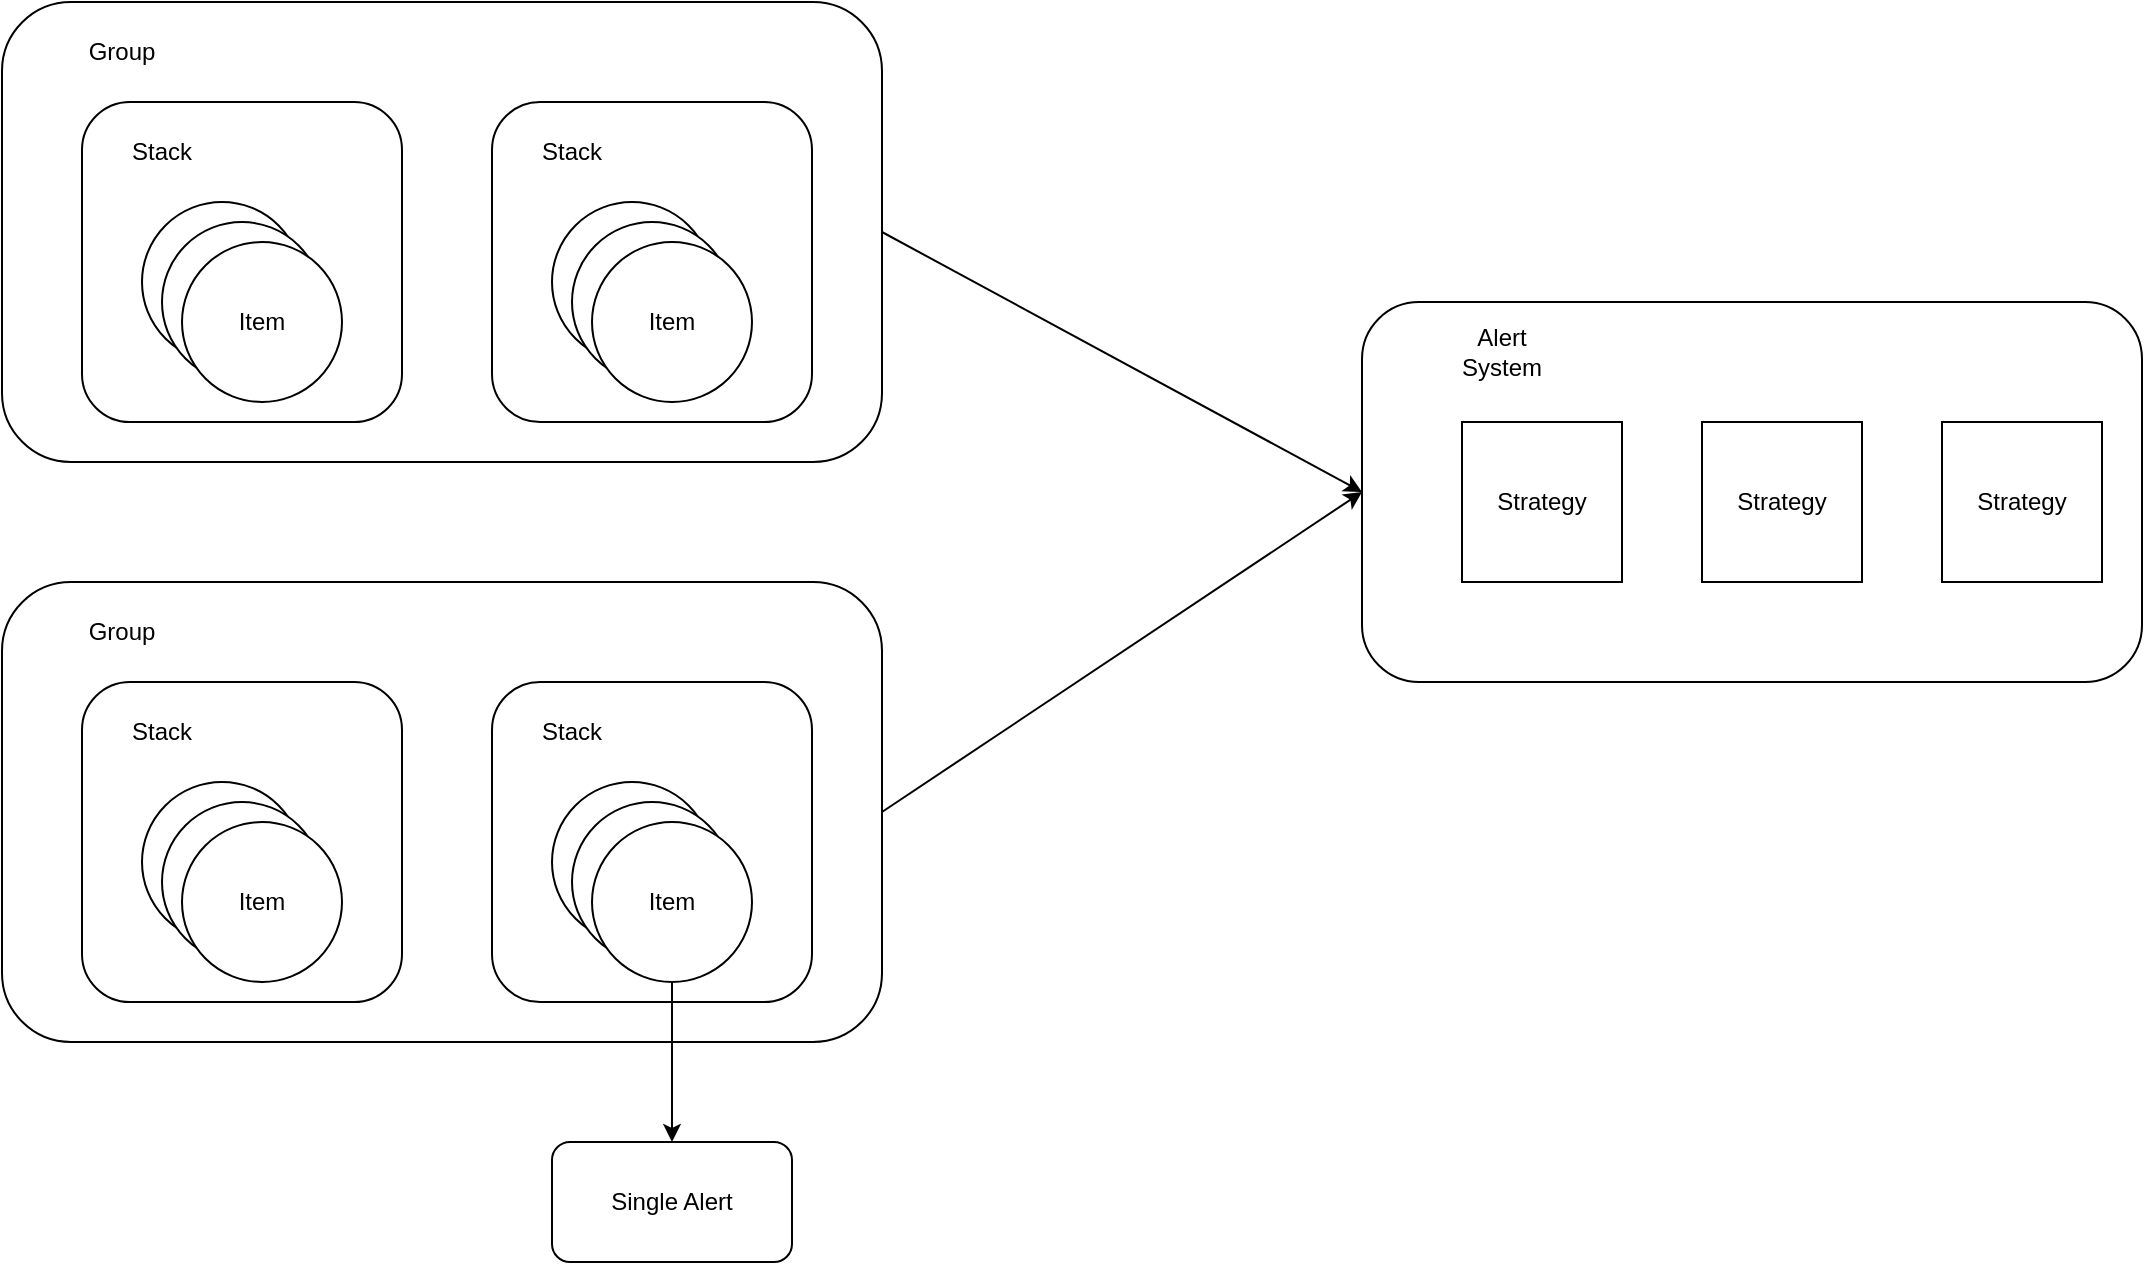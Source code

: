 <mxfile version="22.1.0" type="github">
  <diagram name="Page-1" id="huqNBi7Q3y6rM0tv229O">
    <mxGraphModel dx="1221" dy="649" grid="1" gridSize="10" guides="1" tooltips="1" connect="1" arrows="1" fold="1" page="1" pageScale="1" pageWidth="850" pageHeight="1100" math="0" shadow="0">
      <root>
        <mxCell id="0" />
        <mxCell id="1" parent="0" />
        <mxCell id="Qm-0lW53Z0TX6Xis_3Z1-21" value="" style="rounded=1;whiteSpace=wrap;html=1;" vertex="1" parent="1">
          <mxGeometry x="180" y="30" width="440" height="230" as="geometry" />
        </mxCell>
        <mxCell id="Qm-0lW53Z0TX6Xis_3Z1-8" value="" style="group" vertex="1" connectable="0" parent="1">
          <mxGeometry x="220" y="80" width="160" height="160" as="geometry" />
        </mxCell>
        <mxCell id="Qm-0lW53Z0TX6Xis_3Z1-5" value="" style="rounded=1;whiteSpace=wrap;html=1;" vertex="1" parent="Qm-0lW53Z0TX6Xis_3Z1-8">
          <mxGeometry width="160" height="160" as="geometry" />
        </mxCell>
        <mxCell id="Qm-0lW53Z0TX6Xis_3Z1-1" value="Item" style="ellipse;whiteSpace=wrap;html=1;aspect=fixed;" vertex="1" parent="Qm-0lW53Z0TX6Xis_3Z1-8">
          <mxGeometry x="30" y="50" width="80" height="80" as="geometry" />
        </mxCell>
        <mxCell id="Qm-0lW53Z0TX6Xis_3Z1-2" value="Item" style="ellipse;whiteSpace=wrap;html=1;aspect=fixed;" vertex="1" parent="Qm-0lW53Z0TX6Xis_3Z1-8">
          <mxGeometry x="40" y="60" width="80" height="80" as="geometry" />
        </mxCell>
        <mxCell id="Qm-0lW53Z0TX6Xis_3Z1-3" value="Item" style="ellipse;whiteSpace=wrap;html=1;aspect=fixed;" vertex="1" parent="Qm-0lW53Z0TX6Xis_3Z1-8">
          <mxGeometry x="50" y="70" width="80" height="80" as="geometry" />
        </mxCell>
        <mxCell id="Qm-0lW53Z0TX6Xis_3Z1-6" value="Stack" style="text;html=1;strokeColor=none;fillColor=none;align=center;verticalAlign=middle;whiteSpace=wrap;rounded=0;" vertex="1" parent="Qm-0lW53Z0TX6Xis_3Z1-8">
          <mxGeometry x="10" y="10" width="60" height="30" as="geometry" />
        </mxCell>
        <mxCell id="Qm-0lW53Z0TX6Xis_3Z1-9" value="" style="group" vertex="1" connectable="0" parent="1">
          <mxGeometry x="425" y="80" width="160" height="160" as="geometry" />
        </mxCell>
        <mxCell id="Qm-0lW53Z0TX6Xis_3Z1-10" value="" style="rounded=1;whiteSpace=wrap;html=1;" vertex="1" parent="Qm-0lW53Z0TX6Xis_3Z1-9">
          <mxGeometry width="160" height="160" as="geometry" />
        </mxCell>
        <mxCell id="Qm-0lW53Z0TX6Xis_3Z1-11" value="Item" style="ellipse;whiteSpace=wrap;html=1;aspect=fixed;" vertex="1" parent="Qm-0lW53Z0TX6Xis_3Z1-9">
          <mxGeometry x="30" y="50" width="80" height="80" as="geometry" />
        </mxCell>
        <mxCell id="Qm-0lW53Z0TX6Xis_3Z1-12" value="Item" style="ellipse;whiteSpace=wrap;html=1;aspect=fixed;" vertex="1" parent="Qm-0lW53Z0TX6Xis_3Z1-9">
          <mxGeometry x="40" y="60" width="80" height="80" as="geometry" />
        </mxCell>
        <mxCell id="Qm-0lW53Z0TX6Xis_3Z1-13" value="Item" style="ellipse;whiteSpace=wrap;html=1;aspect=fixed;" vertex="1" parent="Qm-0lW53Z0TX6Xis_3Z1-9">
          <mxGeometry x="50" y="70" width="80" height="80" as="geometry" />
        </mxCell>
        <mxCell id="Qm-0lW53Z0TX6Xis_3Z1-14" value="Stack" style="text;html=1;strokeColor=none;fillColor=none;align=center;verticalAlign=middle;whiteSpace=wrap;rounded=0;" vertex="1" parent="Qm-0lW53Z0TX6Xis_3Z1-9">
          <mxGeometry x="10" y="10" width="60" height="30" as="geometry" />
        </mxCell>
        <mxCell id="Qm-0lW53Z0TX6Xis_3Z1-22" value="Group" style="text;html=1;strokeColor=none;fillColor=none;align=center;verticalAlign=middle;whiteSpace=wrap;rounded=0;" vertex="1" parent="1">
          <mxGeometry x="210" y="40" width="60" height="30" as="geometry" />
        </mxCell>
        <mxCell id="Qm-0lW53Z0TX6Xis_3Z1-23" value="" style="rounded=1;whiteSpace=wrap;html=1;" vertex="1" parent="1">
          <mxGeometry x="180" y="320" width="440" height="230" as="geometry" />
        </mxCell>
        <mxCell id="Qm-0lW53Z0TX6Xis_3Z1-24" value="" style="group" vertex="1" connectable="0" parent="1">
          <mxGeometry x="220" y="370" width="160" height="160" as="geometry" />
        </mxCell>
        <mxCell id="Qm-0lW53Z0TX6Xis_3Z1-25" value="" style="rounded=1;whiteSpace=wrap;html=1;" vertex="1" parent="Qm-0lW53Z0TX6Xis_3Z1-24">
          <mxGeometry width="160" height="160" as="geometry" />
        </mxCell>
        <mxCell id="Qm-0lW53Z0TX6Xis_3Z1-26" value="Item" style="ellipse;whiteSpace=wrap;html=1;aspect=fixed;" vertex="1" parent="Qm-0lW53Z0TX6Xis_3Z1-24">
          <mxGeometry x="30" y="50" width="80" height="80" as="geometry" />
        </mxCell>
        <mxCell id="Qm-0lW53Z0TX6Xis_3Z1-27" value="Item" style="ellipse;whiteSpace=wrap;html=1;aspect=fixed;" vertex="1" parent="Qm-0lW53Z0TX6Xis_3Z1-24">
          <mxGeometry x="40" y="60" width="80" height="80" as="geometry" />
        </mxCell>
        <mxCell id="Qm-0lW53Z0TX6Xis_3Z1-28" value="Item" style="ellipse;whiteSpace=wrap;html=1;aspect=fixed;" vertex="1" parent="Qm-0lW53Z0TX6Xis_3Z1-24">
          <mxGeometry x="50" y="70" width="80" height="80" as="geometry" />
        </mxCell>
        <mxCell id="Qm-0lW53Z0TX6Xis_3Z1-29" value="Stack" style="text;html=1;strokeColor=none;fillColor=none;align=center;verticalAlign=middle;whiteSpace=wrap;rounded=0;" vertex="1" parent="Qm-0lW53Z0TX6Xis_3Z1-24">
          <mxGeometry x="10" y="10" width="60" height="30" as="geometry" />
        </mxCell>
        <mxCell id="Qm-0lW53Z0TX6Xis_3Z1-30" value="" style="group" vertex="1" connectable="0" parent="1">
          <mxGeometry x="425" y="370" width="160" height="160" as="geometry" />
        </mxCell>
        <mxCell id="Qm-0lW53Z0TX6Xis_3Z1-31" value="" style="rounded=1;whiteSpace=wrap;html=1;" vertex="1" parent="Qm-0lW53Z0TX6Xis_3Z1-30">
          <mxGeometry width="160" height="160" as="geometry" />
        </mxCell>
        <mxCell id="Qm-0lW53Z0TX6Xis_3Z1-32" value="Item" style="ellipse;whiteSpace=wrap;html=1;aspect=fixed;" vertex="1" parent="Qm-0lW53Z0TX6Xis_3Z1-30">
          <mxGeometry x="30" y="50" width="80" height="80" as="geometry" />
        </mxCell>
        <mxCell id="Qm-0lW53Z0TX6Xis_3Z1-33" value="Item" style="ellipse;whiteSpace=wrap;html=1;aspect=fixed;" vertex="1" parent="Qm-0lW53Z0TX6Xis_3Z1-30">
          <mxGeometry x="40" y="60" width="80" height="80" as="geometry" />
        </mxCell>
        <mxCell id="Qm-0lW53Z0TX6Xis_3Z1-34" value="Item" style="ellipse;whiteSpace=wrap;html=1;aspect=fixed;" vertex="1" parent="Qm-0lW53Z0TX6Xis_3Z1-30">
          <mxGeometry x="50" y="70" width="80" height="80" as="geometry" />
        </mxCell>
        <mxCell id="Qm-0lW53Z0TX6Xis_3Z1-35" value="Stack" style="text;html=1;strokeColor=none;fillColor=none;align=center;verticalAlign=middle;whiteSpace=wrap;rounded=0;" vertex="1" parent="Qm-0lW53Z0TX6Xis_3Z1-30">
          <mxGeometry x="10" y="10" width="60" height="30" as="geometry" />
        </mxCell>
        <mxCell id="Qm-0lW53Z0TX6Xis_3Z1-36" value="Group" style="text;html=1;strokeColor=none;fillColor=none;align=center;verticalAlign=middle;whiteSpace=wrap;rounded=0;" vertex="1" parent="1">
          <mxGeometry x="210" y="330" width="60" height="30" as="geometry" />
        </mxCell>
        <mxCell id="Qm-0lW53Z0TX6Xis_3Z1-43" value="" style="endArrow=classic;html=1;rounded=0;exitX=1;exitY=0.5;exitDx=0;exitDy=0;entryX=0;entryY=0.5;entryDx=0;entryDy=0;" edge="1" parent="1" source="Qm-0lW53Z0TX6Xis_3Z1-21" target="Qm-0lW53Z0TX6Xis_3Z1-44">
          <mxGeometry width="50" height="50" relative="1" as="geometry">
            <mxPoint x="400" y="280" as="sourcePoint" />
            <mxPoint x="720" y="270" as="targetPoint" />
          </mxGeometry>
        </mxCell>
        <mxCell id="Qm-0lW53Z0TX6Xis_3Z1-44" value="" style="rounded=1;whiteSpace=wrap;html=1;" vertex="1" parent="1">
          <mxGeometry x="860" y="180" width="390" height="190" as="geometry" />
        </mxCell>
        <mxCell id="Qm-0lW53Z0TX6Xis_3Z1-45" value="" style="endArrow=classic;html=1;rounded=0;exitX=1;exitY=0.5;exitDx=0;exitDy=0;entryX=0;entryY=0.5;entryDx=0;entryDy=0;" edge="1" parent="1" source="Qm-0lW53Z0TX6Xis_3Z1-23" target="Qm-0lW53Z0TX6Xis_3Z1-44">
          <mxGeometry width="50" height="50" relative="1" as="geometry">
            <mxPoint x="400" y="280" as="sourcePoint" />
            <mxPoint x="450" y="230" as="targetPoint" />
          </mxGeometry>
        </mxCell>
        <mxCell id="Qm-0lW53Z0TX6Xis_3Z1-46" value="Strategy" style="whiteSpace=wrap;html=1;aspect=fixed;" vertex="1" parent="1">
          <mxGeometry x="910" y="240" width="80" height="80" as="geometry" />
        </mxCell>
        <mxCell id="Qm-0lW53Z0TX6Xis_3Z1-47" value="Strategy" style="whiteSpace=wrap;html=1;aspect=fixed;" vertex="1" parent="1">
          <mxGeometry x="1030" y="240" width="80" height="80" as="geometry" />
        </mxCell>
        <mxCell id="Qm-0lW53Z0TX6Xis_3Z1-48" value="Strategy" style="whiteSpace=wrap;html=1;aspect=fixed;" vertex="1" parent="1">
          <mxGeometry x="1150" y="240" width="80" height="80" as="geometry" />
        </mxCell>
        <mxCell id="Qm-0lW53Z0TX6Xis_3Z1-49" value="Alert System" style="text;html=1;strokeColor=none;fillColor=none;align=center;verticalAlign=middle;whiteSpace=wrap;rounded=0;" vertex="1" parent="1">
          <mxGeometry x="900" y="190" width="60" height="30" as="geometry" />
        </mxCell>
        <mxCell id="Qm-0lW53Z0TX6Xis_3Z1-63" value="" style="endArrow=classic;html=1;rounded=0;exitX=0.5;exitY=1;exitDx=0;exitDy=0;entryX=0.5;entryY=0;entryDx=0;entryDy=0;" edge="1" parent="1" source="Qm-0lW53Z0TX6Xis_3Z1-34" target="Qm-0lW53Z0TX6Xis_3Z1-64">
          <mxGeometry width="50" height="50" relative="1" as="geometry">
            <mxPoint x="640" y="440" as="sourcePoint" />
            <mxPoint x="515" y="640" as="targetPoint" />
          </mxGeometry>
        </mxCell>
        <mxCell id="Qm-0lW53Z0TX6Xis_3Z1-64" value="Single Alert" style="rounded=1;whiteSpace=wrap;html=1;" vertex="1" parent="1">
          <mxGeometry x="455" y="600" width="120" height="60" as="geometry" />
        </mxCell>
      </root>
    </mxGraphModel>
  </diagram>
</mxfile>
